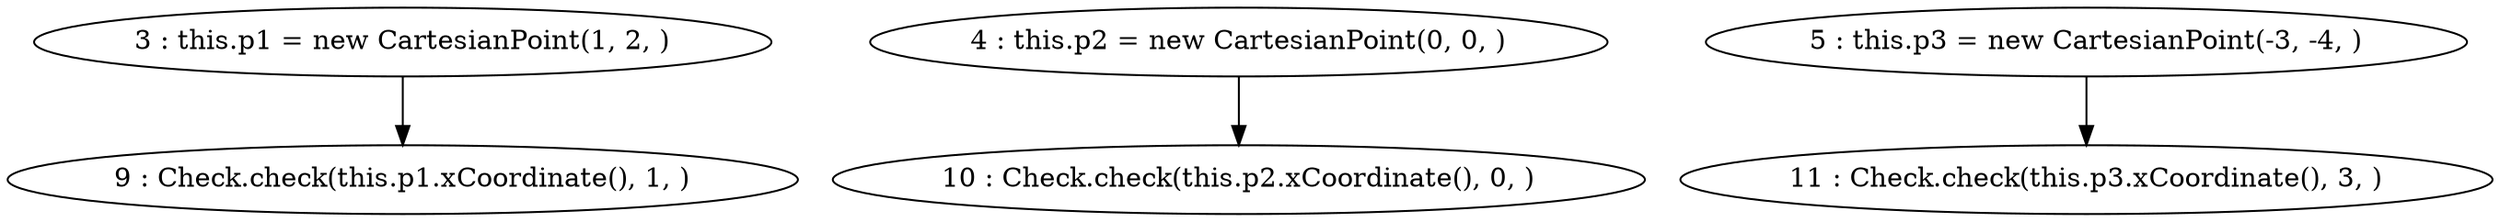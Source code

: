 digraph G {
"3 : this.p1 = new CartesianPoint(1, 2, )"
"3 : this.p1 = new CartesianPoint(1, 2, )" -> "9 : Check.check(this.p1.xCoordinate(), 1, )"
"4 : this.p2 = new CartesianPoint(0, 0, )"
"4 : this.p2 = new CartesianPoint(0, 0, )" -> "10 : Check.check(this.p2.xCoordinate(), 0, )"
"5 : this.p3 = new CartesianPoint(-3, -4, )"
"5 : this.p3 = new CartesianPoint(-3, -4, )" -> "11 : Check.check(this.p3.xCoordinate(), 3, )"
"9 : Check.check(this.p1.xCoordinate(), 1, )"
"10 : Check.check(this.p2.xCoordinate(), 0, )"
"11 : Check.check(this.p3.xCoordinate(), 3, )"
}